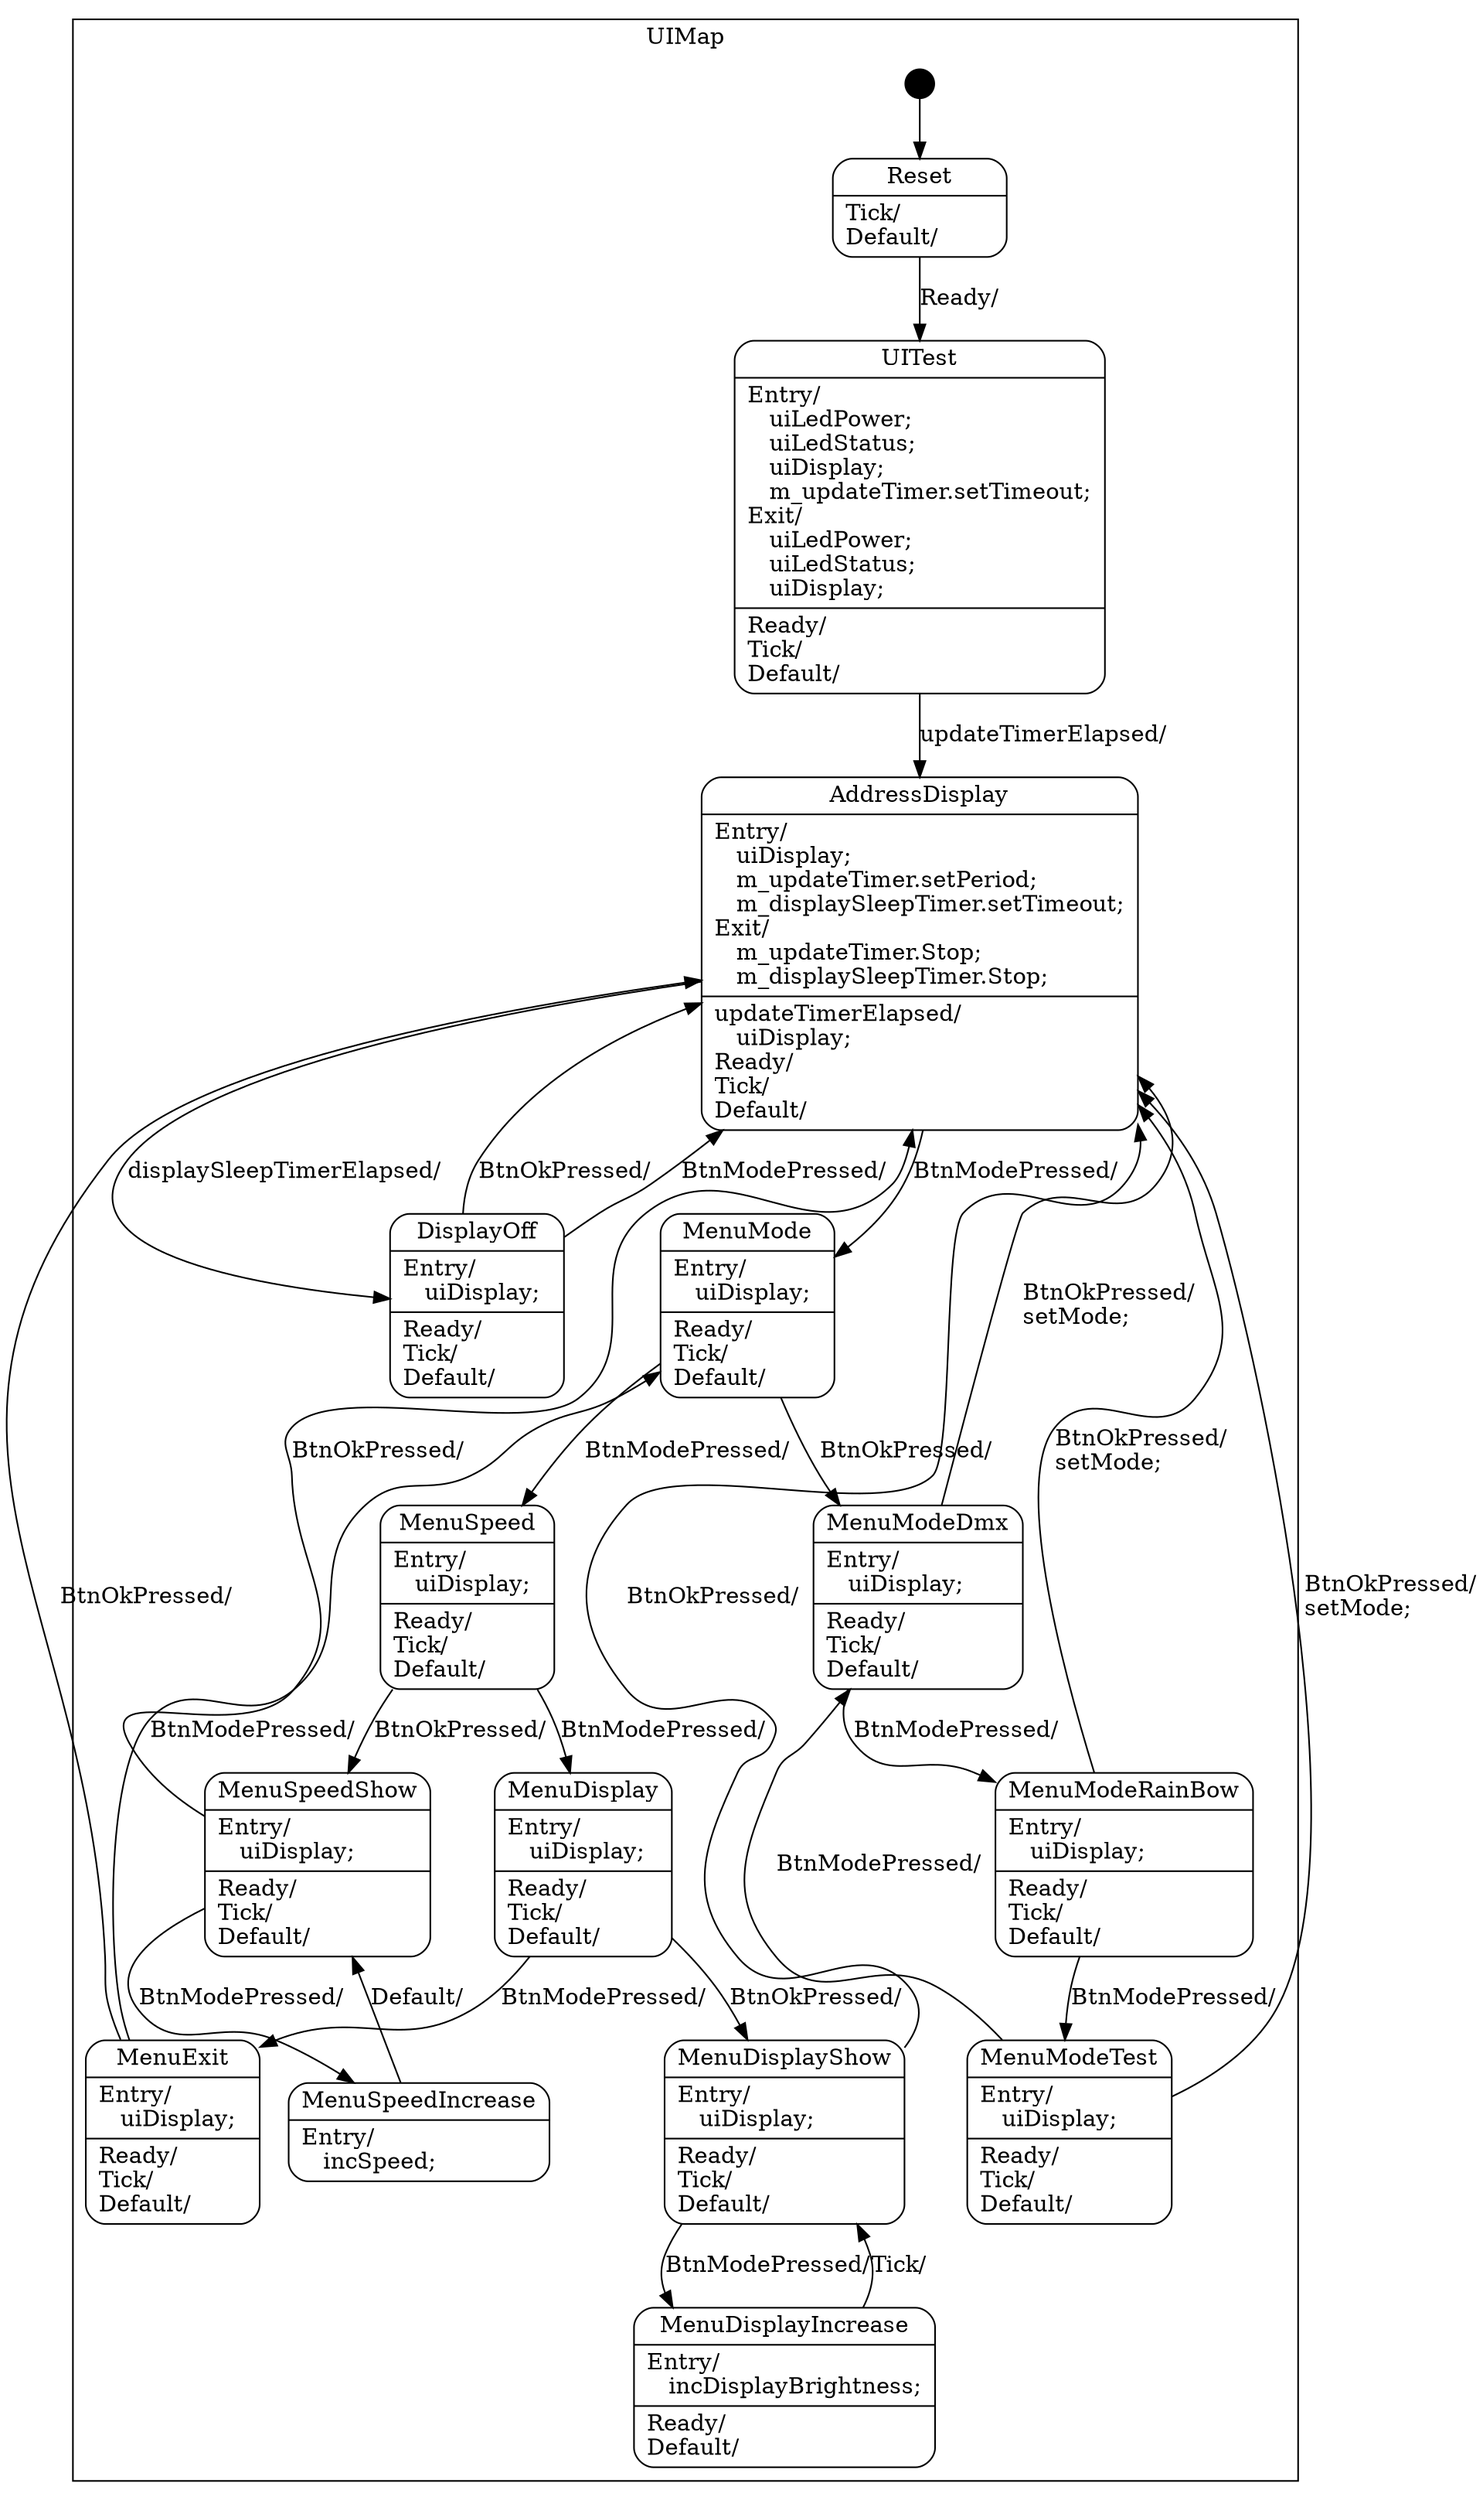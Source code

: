 digraph UserInterface {

    node
        [shape=Mrecord width=1.5];

    subgraph cluster_UIMap {

        label="UIMap";

        //
        // States (Nodes)
        //

        "UIMap::Reset"
            [label="{Reset|Tick/\lDefault/\l}"];

        "UIMap::UITest"
            [label="{UITest|Entry/\l&nbsp;&nbsp;&nbsp;uiLedPower;\l&nbsp;&nbsp;&nbsp;uiLedStatus;\l&nbsp;&nbsp;&nbsp;uiDisplay;\l&nbsp;&nbsp;&nbsp;m_updateTimer.setTimeout;\lExit/\l&nbsp;&nbsp;&nbsp;uiLedPower;\l&nbsp;&nbsp;&nbsp;uiLedStatus;\l&nbsp;&nbsp;&nbsp;uiDisplay;\l|Ready/\lTick/\lDefault/\l}"];

        "UIMap::AddressDisplay"
            [label="{AddressDisplay|Entry/\l&nbsp;&nbsp;&nbsp;uiDisplay;\l&nbsp;&nbsp;&nbsp;m_updateTimer.setPeriod;\l&nbsp;&nbsp;&nbsp;m_displaySleepTimer.setTimeout;\lExit/\l&nbsp;&nbsp;&nbsp;m_updateTimer.Stop;\l&nbsp;&nbsp;&nbsp;m_displaySleepTimer.Stop;\l|updateTimerElapsed/\l&nbsp;&nbsp;&nbsp;uiDisplay;\lReady/\lTick/\lDefault/\l}"];

        "UIMap::DisplayOff"
            [label="{DisplayOff|Entry/\l&nbsp;&nbsp;&nbsp;uiDisplay;\l|Ready/\lTick/\lDefault/\l}"];

        "UIMap::MenuMode"
            [label="{MenuMode|Entry/\l&nbsp;&nbsp;&nbsp;uiDisplay;\l|Ready/\lTick/\lDefault/\l}"];

        "UIMap::MenuSpeed"
            [label="{MenuSpeed|Entry/\l&nbsp;&nbsp;&nbsp;uiDisplay;\l|Ready/\lTick/\lDefault/\l}"];

        "UIMap::MenuDisplay"
            [label="{MenuDisplay|Entry/\l&nbsp;&nbsp;&nbsp;uiDisplay;\l|Ready/\lTick/\lDefault/\l}"];

        "UIMap::MenuExit"
            [label="{MenuExit|Entry/\l&nbsp;&nbsp;&nbsp;uiDisplay;\l|Ready/\lTick/\lDefault/\l}"];

        "UIMap::MenuModeDmx"
            [label="{MenuModeDmx|Entry/\l&nbsp;&nbsp;&nbsp;uiDisplay;\l|Ready/\lTick/\lDefault/\l}"];

        "UIMap::MenuModeRainBow"
            [label="{MenuModeRainBow|Entry/\l&nbsp;&nbsp;&nbsp;uiDisplay;\l|Ready/\lTick/\lDefault/\l}"];

        "UIMap::MenuModeTest"
            [label="{MenuModeTest|Entry/\l&nbsp;&nbsp;&nbsp;uiDisplay;\l|Ready/\lTick/\lDefault/\l}"];

        "UIMap::MenuSpeedShow"
            [label="{MenuSpeedShow|Entry/\l&nbsp;&nbsp;&nbsp;uiDisplay;\l|Ready/\lTick/\lDefault/\l}"];

        "UIMap::MenuSpeedIncrease"
            [label="{MenuSpeedIncrease|Entry/\l&nbsp;&nbsp;&nbsp;incSpeed;\l}"];

        "UIMap::MenuDisplayShow"
            [label="{MenuDisplayShow|Entry/\l&nbsp;&nbsp;&nbsp;uiDisplay;\l|Ready/\lTick/\lDefault/\l}"];

        "UIMap::MenuDisplayIncrease"
            [label="{MenuDisplayIncrease|Entry/\l&nbsp;&nbsp;&nbsp;incDisplayBrightness;\l|Ready/\lDefault/\l}"];

        "%start"
            [label="" shape=circle style=filled fillcolor=black width=0.25];

    }

    //
    // Transitions (Edges)
    //

    "UIMap::Reset" -> "UIMap::UITest"
        [label="Ready/\l"];

    "UIMap::UITest" -> "UIMap::AddressDisplay"
        [label="updateTimerElapsed/\l"];

    "UIMap::AddressDisplay" -> "UIMap::DisplayOff"
        [label="displaySleepTimerElapsed/\l"];

    "UIMap::AddressDisplay" -> "UIMap::MenuMode"
        [label="BtnModePressed/\l"];

    "UIMap::DisplayOff" -> "UIMap::AddressDisplay"
        [label="BtnOkPressed/\l"];

    "UIMap::DisplayOff" -> "UIMap::AddressDisplay"
        [label="BtnModePressed/\l"];

    "UIMap::MenuMode" -> "UIMap::MenuModeDmx"
        [label="BtnOkPressed/\l"];

    "UIMap::MenuMode" -> "UIMap::MenuSpeed"
        [label="BtnModePressed/\l"];

    "UIMap::MenuSpeed" -> "UIMap::MenuSpeedShow"
        [label="BtnOkPressed/\l"];

    "UIMap::MenuSpeed" -> "UIMap::MenuDisplay"
        [label="BtnModePressed/\l"];

    "UIMap::MenuDisplay" -> "UIMap::MenuDisplayShow"
        [label="BtnOkPressed/\l"];

    "UIMap::MenuDisplay" -> "UIMap::MenuExit"
        [label="BtnModePressed/\l"];

    "UIMap::MenuExit" -> "UIMap::AddressDisplay"
        [label="BtnOkPressed/\l"];

    "UIMap::MenuExit" -> "UIMap::MenuMode"
        [label="BtnModePressed/\l"];

    "UIMap::MenuModeDmx" -> "UIMap::MenuModeRainBow"
        [label="BtnModePressed/\l"];

    "UIMap::MenuModeDmx" -> "UIMap::AddressDisplay"
        [label="BtnOkPressed/\lsetMode;\l"];

    "UIMap::MenuModeRainBow" -> "UIMap::MenuModeTest"
        [label="BtnModePressed/\l"];

    "UIMap::MenuModeRainBow" -> "UIMap::AddressDisplay"
        [label="BtnOkPressed/\lsetMode;\l"];

    "UIMap::MenuModeTest" -> "UIMap::MenuModeDmx"
        [label="BtnModePressed/\l"];

    "UIMap::MenuModeTest" -> "UIMap::AddressDisplay"
        [label="BtnOkPressed/\lsetMode;\l"];

    "UIMap::MenuSpeedShow" -> "UIMap::MenuSpeedIncrease"
        [label="BtnModePressed/\l"];

    "UIMap::MenuSpeedShow" -> "UIMap::AddressDisplay"
        [label="BtnOkPressed/\l"];

    "UIMap::MenuSpeedIncrease" -> "UIMap::MenuSpeedShow"
        [label="Default/\l"];

    "UIMap::MenuDisplayShow" -> "UIMap::MenuDisplayIncrease"
        [label="BtnModePressed/\l"];

    "UIMap::MenuDisplayShow" -> "UIMap::AddressDisplay"
        [label="BtnOkPressed/\l"];

    "UIMap::MenuDisplayIncrease" -> "UIMap::MenuDisplayShow"
        [label="Tick/\l"];

    "%start" -> "UIMap::Reset"

}
